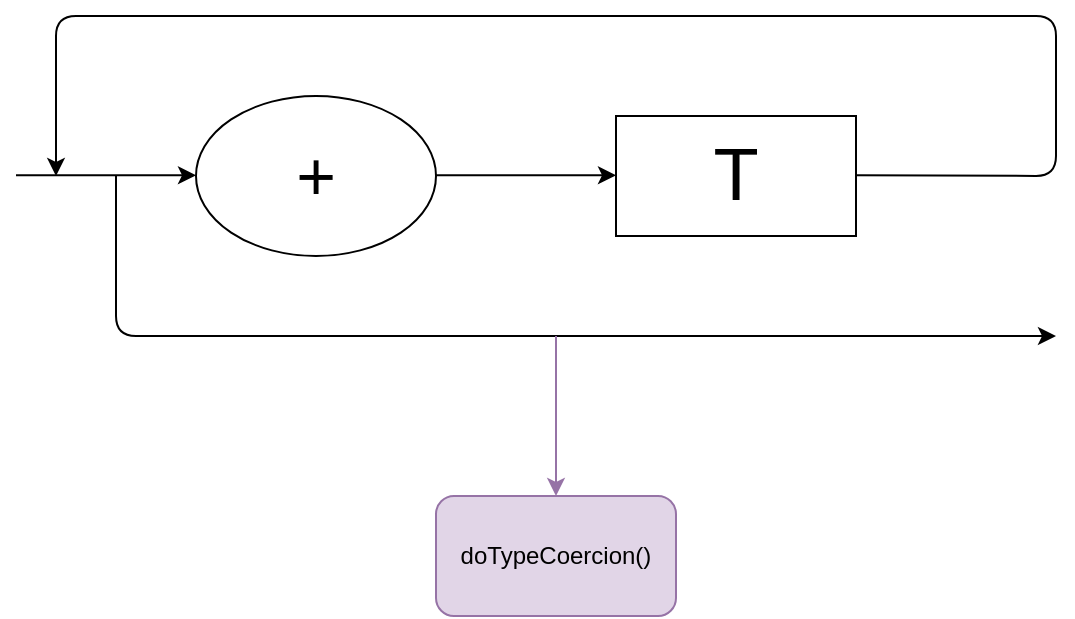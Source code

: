 <mxfile version="12.8.1" type="device"><diagram id="I5BP6vOR_1D-y6K9_unL" name="Page-1"><mxGraphModel dx="1808" dy="1710" grid="1" gridSize="10" guides="1" tooltips="1" connect="1" arrows="1" fold="1" page="1" pageScale="1" pageWidth="827" pageHeight="1169" math="0" shadow="0"><root><mxCell id="0"/><mxCell id="1" parent="0"/><mxCell id="Dvv93qsHE8iZuxDN588F-59" value="" style="group;container=1;" parent="1" vertex="1" connectable="0"><mxGeometry width="520" height="160" as="geometry"/></mxCell><mxCell id="Dvv93qsHE8iZuxDN588F-58" value="" style="group" parent="Dvv93qsHE8iZuxDN588F-59" vertex="1" connectable="0"><mxGeometry width="520" height="160" as="geometry"/></mxCell><mxCell id="Dvv93qsHE8iZuxDN588F-16" value="" style="endArrow=classic;html=1;entryX=0;entryY=0.5;entryDx=0;entryDy=0;" parent="Dvv93qsHE8iZuxDN588F-58" edge="1"><mxGeometry width="50" height="50" relative="1" as="geometry"><mxPoint y="79.64" as="sourcePoint"/><mxPoint x="90" y="79.64" as="targetPoint"/></mxGeometry></mxCell><mxCell id="Dvv93qsHE8iZuxDN588F-37" value="&lt;font style=&quot;font-size: 37px&quot;&gt;T&lt;/font&gt;" style="rounded=0;whiteSpace=wrap;html=1;" parent="Dvv93qsHE8iZuxDN588F-58" vertex="1"><mxGeometry x="300" y="50" width="120" height="60" as="geometry"/></mxCell><mxCell id="Dvv93qsHE8iZuxDN588F-38" value="" style="endArrow=classic;html=1;" parent="Dvv93qsHE8iZuxDN588F-58" edge="1"><mxGeometry width="50" height="50" relative="1" as="geometry"><mxPoint x="420" y="79.64" as="sourcePoint"/><mxPoint x="20" y="80" as="targetPoint"/><Array as="points"><mxPoint x="520" y="80"/><mxPoint x="520"/><mxPoint x="20"/></Array></mxGeometry></mxCell><mxCell id="Dvv93qsHE8iZuxDN588F-43" value="" style="endArrow=classic;html=1;entryX=0;entryY=0.5;entryDx=0;entryDy=0;" parent="Dvv93qsHE8iZuxDN588F-58" edge="1"><mxGeometry width="50" height="50" relative="1" as="geometry"><mxPoint x="210" y="79.64" as="sourcePoint"/><mxPoint x="300" y="79.64" as="targetPoint"/></mxGeometry></mxCell><mxCell id="Dvv93qsHE8iZuxDN588F-56" value="&lt;span style=&quot;font-size: 34px&quot;&gt;+&lt;/span&gt;" style="ellipse;whiteSpace=wrap;html=1;" parent="Dvv93qsHE8iZuxDN588F-58" vertex="1"><mxGeometry x="90" y="40" width="120" height="80" as="geometry"/></mxCell><mxCell id="Dvv93qsHE8iZuxDN588F-57" value="" style="endArrow=classic;html=1;" parent="Dvv93qsHE8iZuxDN588F-58" edge="1"><mxGeometry width="50" height="50" relative="1" as="geometry"><mxPoint x="50" y="80" as="sourcePoint"/><mxPoint x="520" y="160" as="targetPoint"/><Array as="points"><mxPoint x="50" y="160"/></Array></mxGeometry></mxCell><mxCell id="MPlE_RK5LLO70DWgLA3s-1" value="doTypeCoercion()" style="rounded=1;whiteSpace=wrap;html=1;fillColor=#e1d5e7;strokeColor=#9673a6;" vertex="1" parent="1"><mxGeometry x="210" y="240" width="120" height="60" as="geometry"/></mxCell><mxCell id="MPlE_RK5LLO70DWgLA3s-2" value="" style="endArrow=classic;html=1;fillColor=#e1d5e7;strokeColor=#9673a6;entryX=0.5;entryY=0;entryDx=0;entryDy=0;" edge="1" parent="1" target="MPlE_RK5LLO70DWgLA3s-1"><mxGeometry width="50" height="50" relative="1" as="geometry"><mxPoint x="270" y="160" as="sourcePoint"/><mxPoint x="259.66" y="160" as="targetPoint"/></mxGeometry></mxCell></root></mxGraphModel></diagram></mxfile>